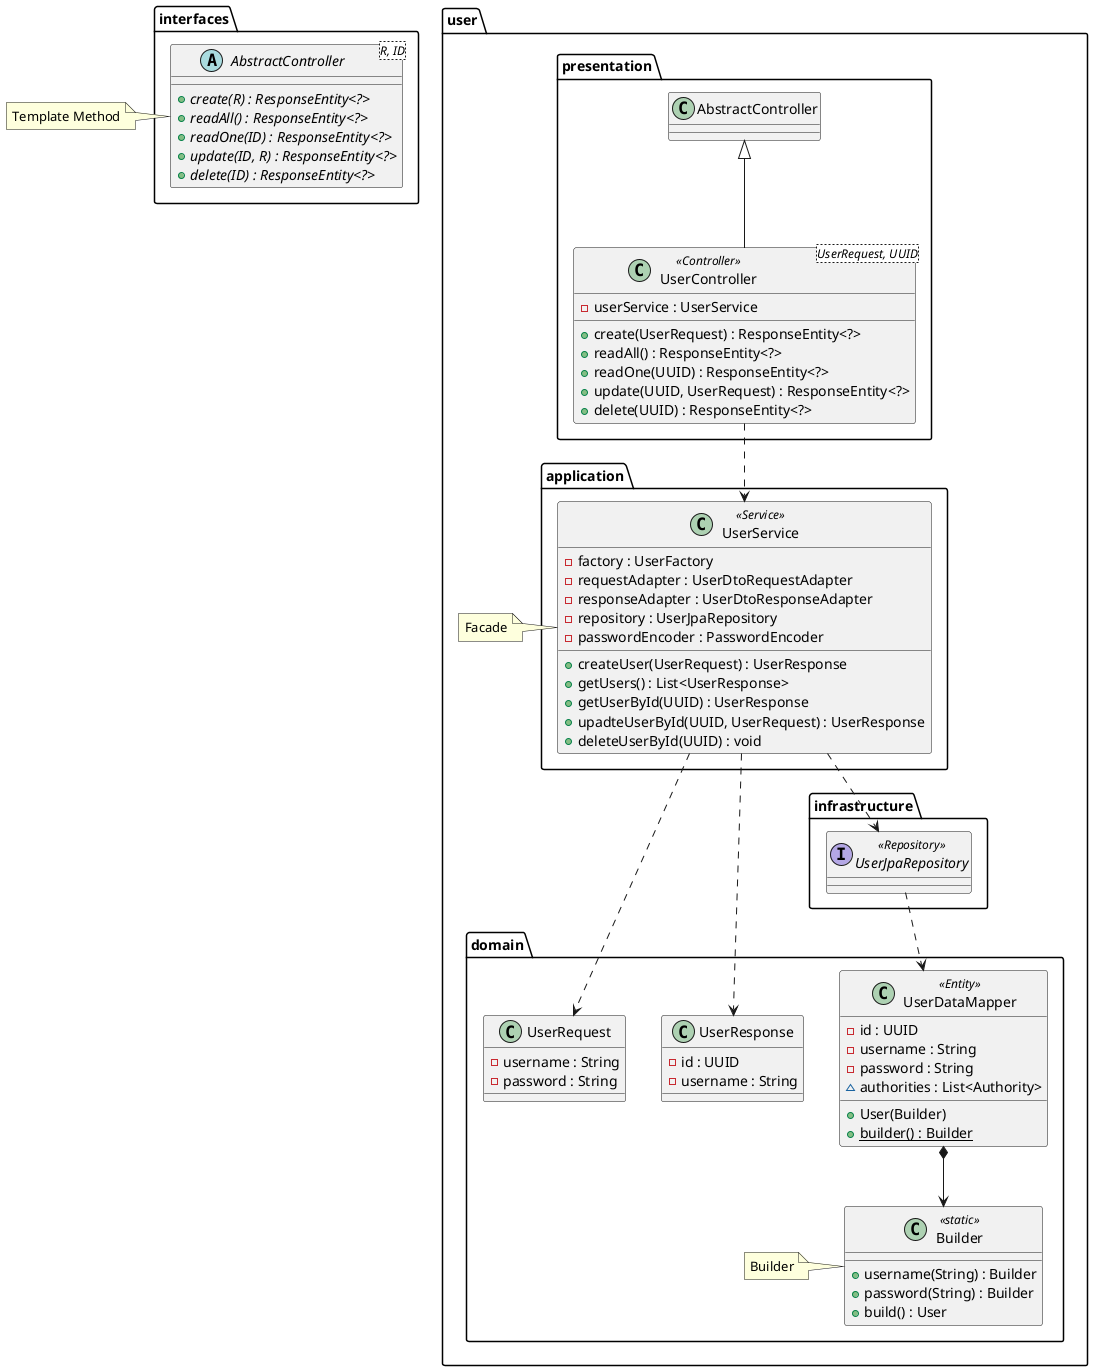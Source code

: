 @startuml user
' !theme resume-light
' !theme cerulean-outline
' !theme sketchy-outline

package interfaces {
  abstract class AbstractController<R, ID> {
    {abstract} +create(R) : ResponseEntity<?>
    {abstract} +readAll() : ResponseEntity<?>
    {abstract} +readOne(ID) : ResponseEntity<?>
    {abstract} +update(ID, R) : ResponseEntity<?>
    {abstract} +delete(ID) : ResponseEntity<?>
  }
}
note left: Template Method

package user {

  package domain {

    class UserDataMapper <<Entity>> {
      -id : UUID
      -username : String
      -password : String
      ~authorities : List<Authority>
      +User(Builder)
      {static} +builder() : Builder
    }

    class Builder <<static>> {
      +username(String) : Builder
      +password(String) : Builder
      +build() : User
    }
    note left: Builder

    class UserRequest {
      -username : String
      -password : String
    }

    class UserResponse {
      -id : UUID
      -username : String
    }
  }

  package presentation {

    class UserController<UserRequest, UUID> <<Controller>>  extends AbstractController {
      -userService : UserService
      +create(UserRequest) : ResponseEntity<?>
      +readAll() : ResponseEntity<?>
      +readOne(UUID) : ResponseEntity<?>
      +update(UUID, UserRequest) : ResponseEntity<?>
      +delete(UUID) : ResponseEntity<?>
    }
  }

  package application {
    class UserService <<Service>> {
      -factory : UserFactory
      -requestAdapter : UserDtoRequestAdapter
      -responseAdapter : UserDtoResponseAdapter
      -repository : UserJpaRepository
      -passwordEncoder : PasswordEncoder
      +createUser(UserRequest) : UserResponse
      +getUsers() : List<UserResponse>
      +getUserById(UUID) : UserResponse
      +upadteUserById(UUID, UserRequest) : UserResponse
      +deleteUserById(UUID) : void
    }
  }
  note left: Facade

  package infrastructure {
    interface UserJpaRepository <<Repository>>
  }

  UserController ..> UserService
  UserService ..> UserJpaRepository
  UserJpaRepository ..> UserDataMapper

  UserDataMapper *--> Builder

  UserService ..> UserRequest
  UserService ..> UserResponse
}

@enduml
